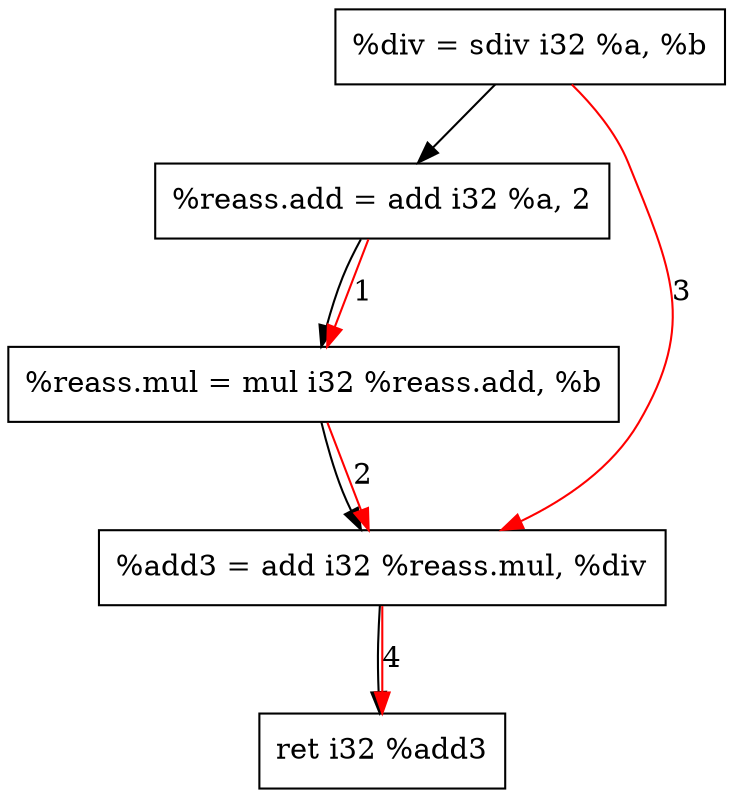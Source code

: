 digraph "CDFG for'func' function" {
	Node0x564fc31904b0[shape=record, label="  %div = sdiv i32 %a, %b"]
	Node0x564fc3190b60[shape=record, label="  %reass.add = add i32 %a, 2"]
	Node0x564fc3190c00[shape=record, label="  %reass.mul = mul i32 %reass.add, %b"]
	Node0x564fc3190ca0[shape=record, label="  %add3 = add i32 %reass.mul, %div"]
	Node0x564fc3190438[shape=record, label="  ret i32 %add3"]
	Node0x564fc31904b0 -> Node0x564fc3190b60
	Node0x564fc3190b60 -> Node0x564fc3190c00
	Node0x564fc3190c00 -> Node0x564fc3190ca0
	Node0x564fc3190ca0 -> Node0x564fc3190438
edge [color=red]
	Node0x564fc3190b60 -> Node0x564fc3190c00[label="1"]
	Node0x564fc3190c00 -> Node0x564fc3190ca0[label="2"]
	Node0x564fc31904b0 -> Node0x564fc3190ca0[label="3"]
	Node0x564fc3190ca0 -> Node0x564fc3190438[label="4"]
}
